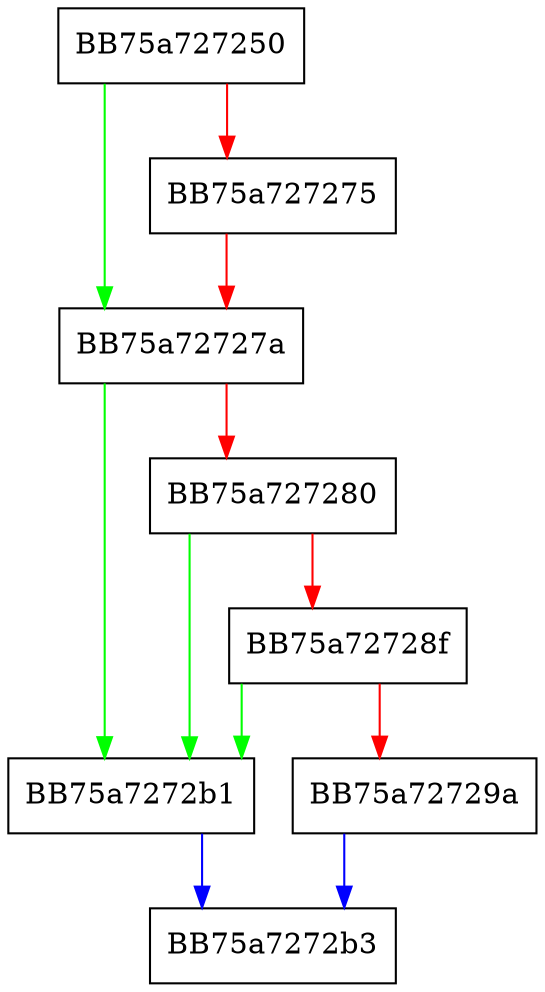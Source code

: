 digraph mmap {
  node [shape="box"];
  graph [splines=ortho];
  BB75a727250 -> BB75a72727a [color="green"];
  BB75a727250 -> BB75a727275 [color="red"];
  BB75a727275 -> BB75a72727a [color="red"];
  BB75a72727a -> BB75a7272b1 [color="green"];
  BB75a72727a -> BB75a727280 [color="red"];
  BB75a727280 -> BB75a7272b1 [color="green"];
  BB75a727280 -> BB75a72728f [color="red"];
  BB75a72728f -> BB75a7272b1 [color="green"];
  BB75a72728f -> BB75a72729a [color="red"];
  BB75a72729a -> BB75a7272b3 [color="blue"];
  BB75a7272b1 -> BB75a7272b3 [color="blue"];
}